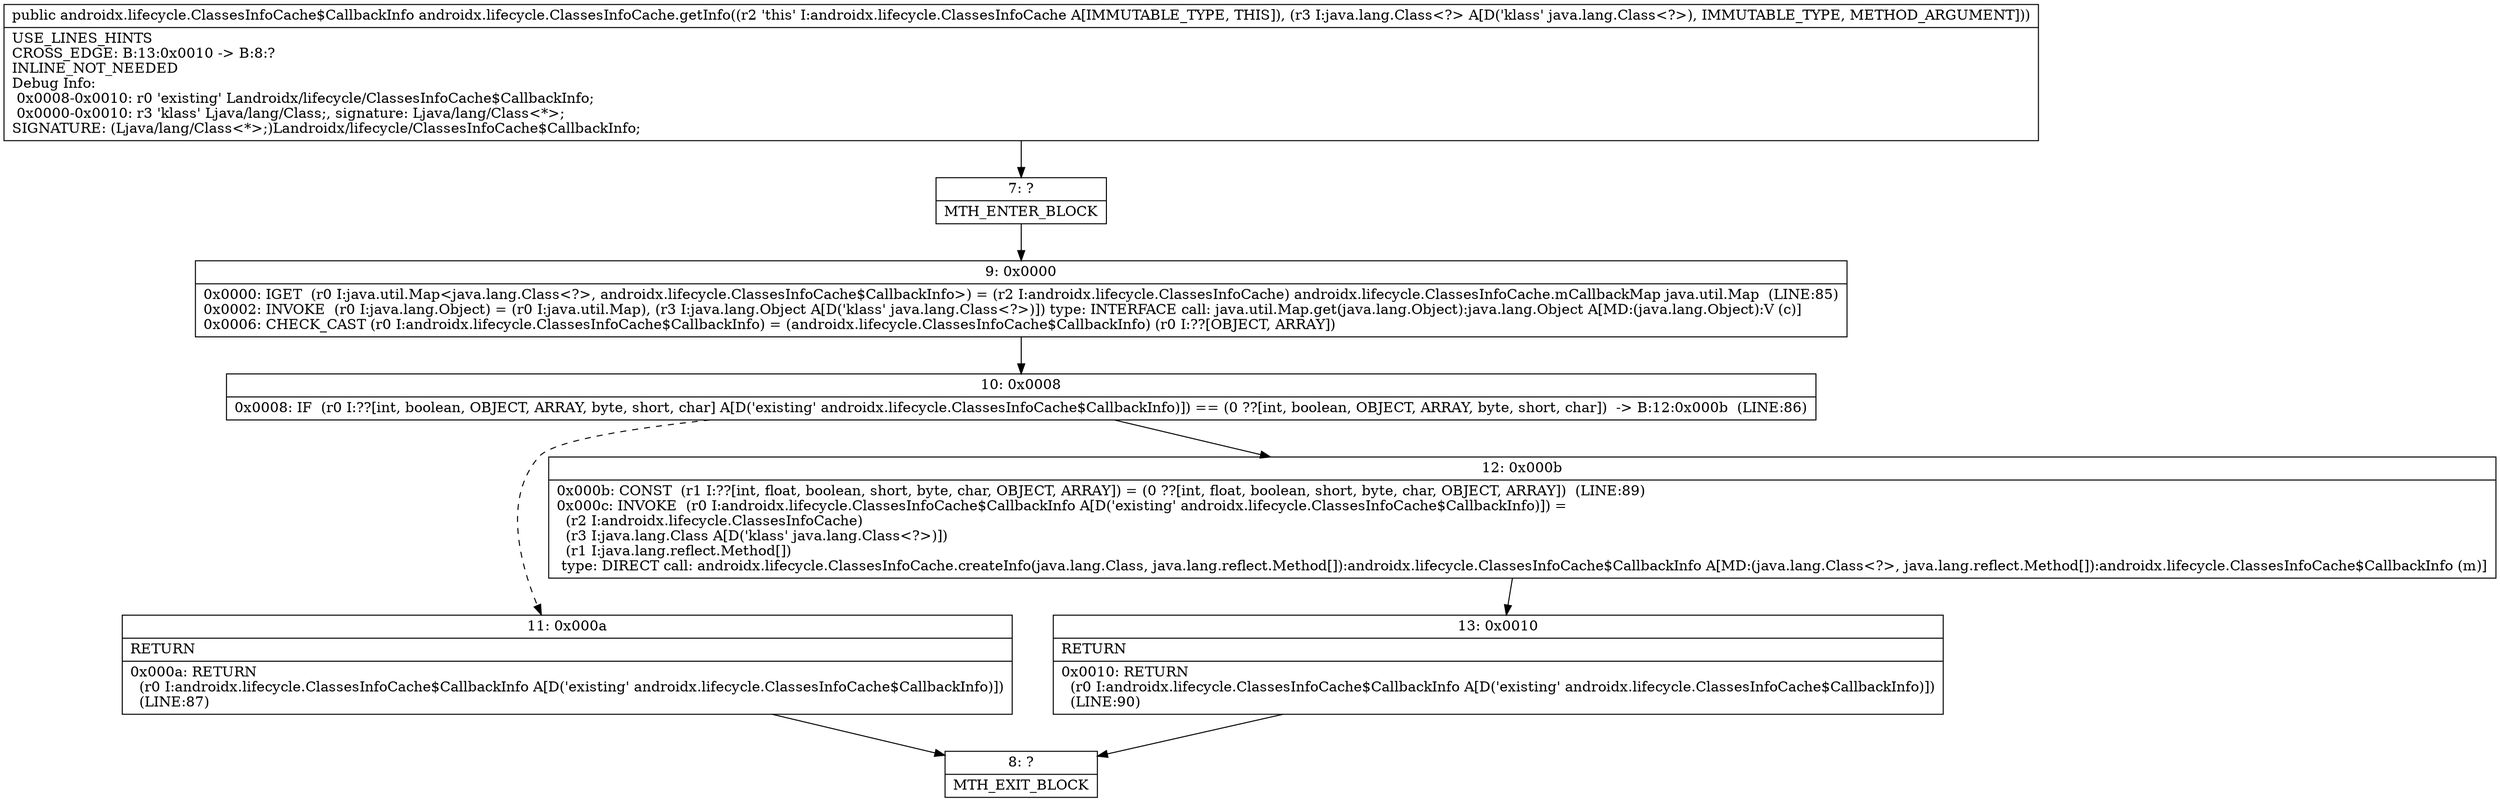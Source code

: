digraph "CFG forandroidx.lifecycle.ClassesInfoCache.getInfo(Ljava\/lang\/Class;)Landroidx\/lifecycle\/ClassesInfoCache$CallbackInfo;" {
Node_7 [shape=record,label="{7\:\ ?|MTH_ENTER_BLOCK\l}"];
Node_9 [shape=record,label="{9\:\ 0x0000|0x0000: IGET  (r0 I:java.util.Map\<java.lang.Class\<?\>, androidx.lifecycle.ClassesInfoCache$CallbackInfo\>) = (r2 I:androidx.lifecycle.ClassesInfoCache) androidx.lifecycle.ClassesInfoCache.mCallbackMap java.util.Map  (LINE:85)\l0x0002: INVOKE  (r0 I:java.lang.Object) = (r0 I:java.util.Map), (r3 I:java.lang.Object A[D('klass' java.lang.Class\<?\>)]) type: INTERFACE call: java.util.Map.get(java.lang.Object):java.lang.Object A[MD:(java.lang.Object):V (c)]\l0x0006: CHECK_CAST (r0 I:androidx.lifecycle.ClassesInfoCache$CallbackInfo) = (androidx.lifecycle.ClassesInfoCache$CallbackInfo) (r0 I:??[OBJECT, ARRAY]) \l}"];
Node_10 [shape=record,label="{10\:\ 0x0008|0x0008: IF  (r0 I:??[int, boolean, OBJECT, ARRAY, byte, short, char] A[D('existing' androidx.lifecycle.ClassesInfoCache$CallbackInfo)]) == (0 ??[int, boolean, OBJECT, ARRAY, byte, short, char])  \-\> B:12:0x000b  (LINE:86)\l}"];
Node_11 [shape=record,label="{11\:\ 0x000a|RETURN\l|0x000a: RETURN  \l  (r0 I:androidx.lifecycle.ClassesInfoCache$CallbackInfo A[D('existing' androidx.lifecycle.ClassesInfoCache$CallbackInfo)])\l  (LINE:87)\l}"];
Node_8 [shape=record,label="{8\:\ ?|MTH_EXIT_BLOCK\l}"];
Node_12 [shape=record,label="{12\:\ 0x000b|0x000b: CONST  (r1 I:??[int, float, boolean, short, byte, char, OBJECT, ARRAY]) = (0 ??[int, float, boolean, short, byte, char, OBJECT, ARRAY])  (LINE:89)\l0x000c: INVOKE  (r0 I:androidx.lifecycle.ClassesInfoCache$CallbackInfo A[D('existing' androidx.lifecycle.ClassesInfoCache$CallbackInfo)]) = \l  (r2 I:androidx.lifecycle.ClassesInfoCache)\l  (r3 I:java.lang.Class A[D('klass' java.lang.Class\<?\>)])\l  (r1 I:java.lang.reflect.Method[])\l type: DIRECT call: androidx.lifecycle.ClassesInfoCache.createInfo(java.lang.Class, java.lang.reflect.Method[]):androidx.lifecycle.ClassesInfoCache$CallbackInfo A[MD:(java.lang.Class\<?\>, java.lang.reflect.Method[]):androidx.lifecycle.ClassesInfoCache$CallbackInfo (m)]\l}"];
Node_13 [shape=record,label="{13\:\ 0x0010|RETURN\l|0x0010: RETURN  \l  (r0 I:androidx.lifecycle.ClassesInfoCache$CallbackInfo A[D('existing' androidx.lifecycle.ClassesInfoCache$CallbackInfo)])\l  (LINE:90)\l}"];
MethodNode[shape=record,label="{public androidx.lifecycle.ClassesInfoCache$CallbackInfo androidx.lifecycle.ClassesInfoCache.getInfo((r2 'this' I:androidx.lifecycle.ClassesInfoCache A[IMMUTABLE_TYPE, THIS]), (r3 I:java.lang.Class\<?\> A[D('klass' java.lang.Class\<?\>), IMMUTABLE_TYPE, METHOD_ARGUMENT]))  | USE_LINES_HINTS\lCROSS_EDGE: B:13:0x0010 \-\> B:8:?\lINLINE_NOT_NEEDED\lDebug Info:\l  0x0008\-0x0010: r0 'existing' Landroidx\/lifecycle\/ClassesInfoCache$CallbackInfo;\l  0x0000\-0x0010: r3 'klass' Ljava\/lang\/Class;, signature: Ljava\/lang\/Class\<*\>;\lSIGNATURE: (Ljava\/lang\/Class\<*\>;)Landroidx\/lifecycle\/ClassesInfoCache$CallbackInfo;\l}"];
MethodNode -> Node_7;Node_7 -> Node_9;
Node_9 -> Node_10;
Node_10 -> Node_11[style=dashed];
Node_10 -> Node_12;
Node_11 -> Node_8;
Node_12 -> Node_13;
Node_13 -> Node_8;
}

